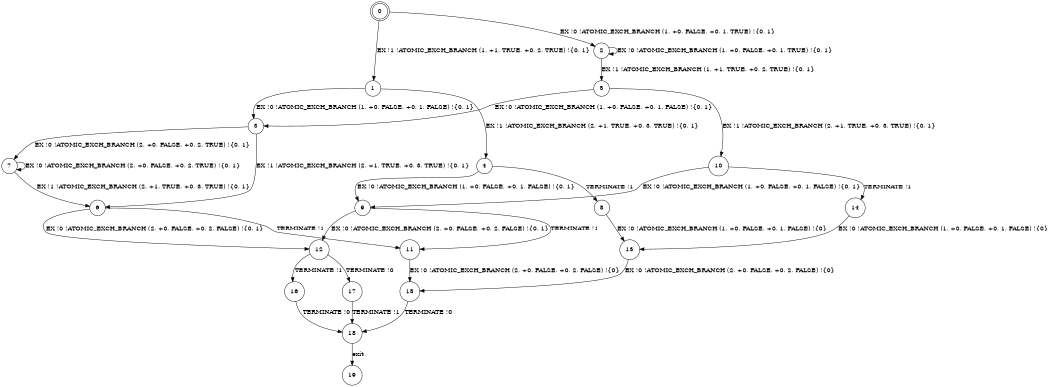 digraph BCG {
size = "7, 10.5";
center = TRUE;
node [shape = circle];
0 [peripheries = 2];
0 -> 1 [label = "EX !1 !ATOMIC_EXCH_BRANCH (1, +1, TRUE, +0, 2, TRUE) !{0, 1}"];
0 -> 2 [label = "EX !0 !ATOMIC_EXCH_BRANCH (1, +0, FALSE, +0, 1, TRUE) !{0, 1}"];
1 -> 3 [label = "EX !0 !ATOMIC_EXCH_BRANCH (1, +0, FALSE, +0, 1, FALSE) !{0, 1}"];
1 -> 4 [label = "EX !1 !ATOMIC_EXCH_BRANCH (2, +1, TRUE, +0, 3, TRUE) !{0, 1}"];
2 -> 5 [label = "EX !1 !ATOMIC_EXCH_BRANCH (1, +1, TRUE, +0, 2, TRUE) !{0, 1}"];
2 -> 2 [label = "EX !0 !ATOMIC_EXCH_BRANCH (1, +0, FALSE, +0, 1, TRUE) !{0, 1}"];
3 -> 6 [label = "EX !1 !ATOMIC_EXCH_BRANCH (2, +1, TRUE, +0, 3, TRUE) !{0, 1}"];
3 -> 7 [label = "EX !0 !ATOMIC_EXCH_BRANCH (2, +0, FALSE, +0, 2, TRUE) !{0, 1}"];
4 -> 8 [label = "TERMINATE !1"];
4 -> 9 [label = "EX !0 !ATOMIC_EXCH_BRANCH (1, +0, FALSE, +0, 1, FALSE) !{0, 1}"];
5 -> 10 [label = "EX !1 !ATOMIC_EXCH_BRANCH (2, +1, TRUE, +0, 3, TRUE) !{0, 1}"];
5 -> 3 [label = "EX !0 !ATOMIC_EXCH_BRANCH (1, +0, FALSE, +0, 1, FALSE) !{0, 1}"];
6 -> 11 [label = "TERMINATE !1"];
6 -> 12 [label = "EX !0 !ATOMIC_EXCH_BRANCH (2, +0, FALSE, +0, 2, FALSE) !{0, 1}"];
7 -> 6 [label = "EX !1 !ATOMIC_EXCH_BRANCH (2, +1, TRUE, +0, 3, TRUE) !{0, 1}"];
7 -> 7 [label = "EX !0 !ATOMIC_EXCH_BRANCH (2, +0, FALSE, +0, 2, TRUE) !{0, 1}"];
8 -> 13 [label = "EX !0 !ATOMIC_EXCH_BRANCH (1, +0, FALSE, +0, 1, FALSE) !{0}"];
9 -> 11 [label = "TERMINATE !1"];
9 -> 12 [label = "EX !0 !ATOMIC_EXCH_BRANCH (2, +0, FALSE, +0, 2, FALSE) !{0, 1}"];
10 -> 14 [label = "TERMINATE !1"];
10 -> 9 [label = "EX !0 !ATOMIC_EXCH_BRANCH (1, +0, FALSE, +0, 1, FALSE) !{0, 1}"];
11 -> 15 [label = "EX !0 !ATOMIC_EXCH_BRANCH (2, +0, FALSE, +0, 2, FALSE) !{0}"];
12 -> 16 [label = "TERMINATE !1"];
12 -> 17 [label = "TERMINATE !0"];
13 -> 15 [label = "EX !0 !ATOMIC_EXCH_BRANCH (2, +0, FALSE, +0, 2, FALSE) !{0}"];
14 -> 13 [label = "EX !0 !ATOMIC_EXCH_BRANCH (1, +0, FALSE, +0, 1, FALSE) !{0}"];
15 -> 18 [label = "TERMINATE !0"];
16 -> 18 [label = "TERMINATE !0"];
17 -> 18 [label = "TERMINATE !1"];
18 -> 19 [label = "exit"];
}

